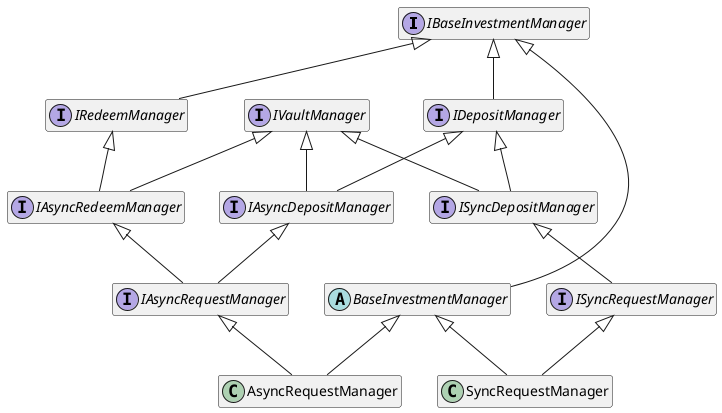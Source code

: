 @startuml
hide empty members

interface IBaseInvestmentManager
interface IVaultManager

interface IDepositManager
interface IRedeemManager

interface IAsyncDepositManager
interface ISyncDepositManager
interface IAsyncRedeemManager

interface IAsyncRequestManager
interface ISyncRequestManager

IDepositManager -up-|> IBaseInvestmentManager
IRedeemManager -up-|> IBaseInvestmentManager

IAsyncDepositManager -up-|> IDepositManager
IAsyncDepositManager -up-|> IVaultManager
ISyncDepositManager -up-|> IDepositManager
ISyncDepositManager -up-|> IVaultManager
IAsyncRedeemManager -up-|> IRedeemManager
IAsyncRedeemManager -up-|> IVaultManager

IAsyncRequestManager -up-|> IAsyncDepositManager
IAsyncRequestManager -up-|> IAsyncRedeemManager

ISyncRequestManager -up-|> ISyncDepositManager

abstract BaseInvestmentManager
class AsyncRequestManager
class SyncRequestManager

AsyncRequestManager -up-|> BaseInvestmentManager
SyncRequestManager -up-|> BaseInvestmentManager

BaseInvestmentManager -up-|> IBaseInvestmentManager
AsyncRequestManager -up-|> IAsyncRequestManager
SyncRequestManager -up-|> ISyncRequestManager

@enduml
